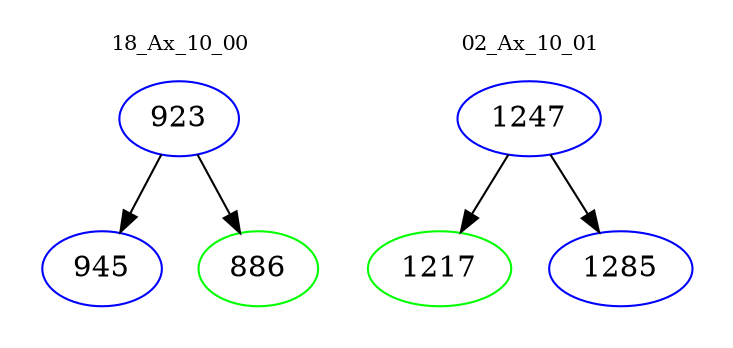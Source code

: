 digraph{
subgraph cluster_0 {
color = white
label = "18_Ax_10_00";
fontsize=10;
T0_923 [label="923", color="blue"]
T0_923 -> T0_945 [color="black"]
T0_945 [label="945", color="blue"]
T0_923 -> T0_886 [color="black"]
T0_886 [label="886", color="green"]
}
subgraph cluster_1 {
color = white
label = "02_Ax_10_01";
fontsize=10;
T1_1247 [label="1247", color="blue"]
T1_1247 -> T1_1217 [color="black"]
T1_1217 [label="1217", color="green"]
T1_1247 -> T1_1285 [color="black"]
T1_1285 [label="1285", color="blue"]
}
}
